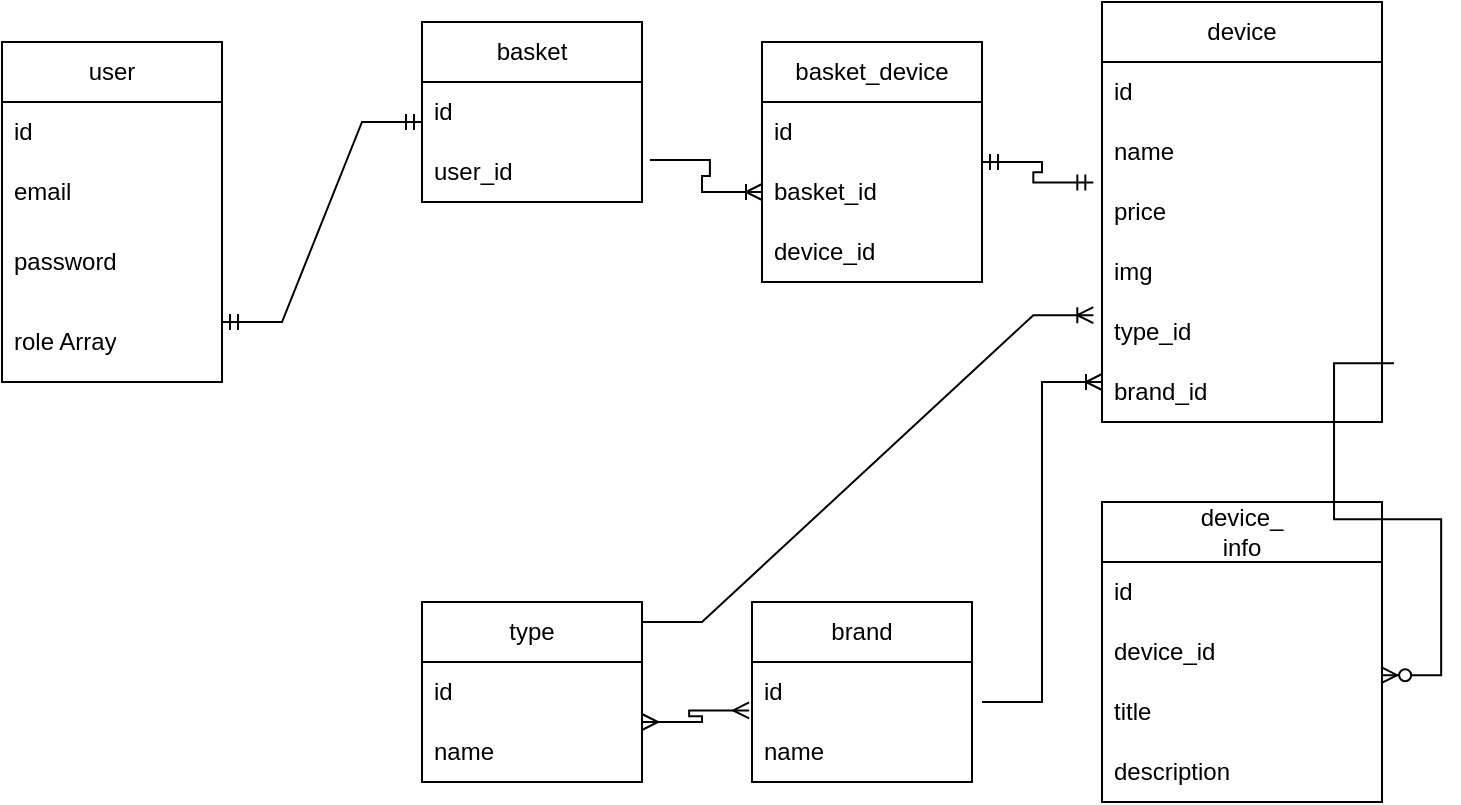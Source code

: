 <mxfile version="21.0.2" type="github">
  <diagram id="R2lEEEUBdFMjLlhIrx00" name="Page-1">
    <mxGraphModel dx="1050" dy="537" grid="1" gridSize="10" guides="1" tooltips="1" connect="1" arrows="1" fold="1" page="1" pageScale="1" pageWidth="850" pageHeight="1100" math="0" shadow="0" extFonts="Permanent Marker^https://fonts.googleapis.com/css?family=Permanent+Marker">
      <root>
        <mxCell id="0" />
        <mxCell id="1" parent="0" />
        <mxCell id="kpCSLhj9JUauESfHcitx-1" value="user" style="swimlane;fontStyle=0;childLayout=stackLayout;horizontal=1;startSize=30;horizontalStack=0;resizeParent=1;resizeParentMax=0;resizeLast=0;collapsible=1;marginBottom=0;whiteSpace=wrap;html=1;" vertex="1" parent="1">
          <mxGeometry x="50" y="270" width="110" height="170" as="geometry" />
        </mxCell>
        <mxCell id="kpCSLhj9JUauESfHcitx-2" value="id" style="text;strokeColor=none;fillColor=none;align=left;verticalAlign=middle;spacingLeft=4;spacingRight=4;overflow=hidden;points=[[0,0.5],[1,0.5]];portConstraint=eastwest;rotatable=0;whiteSpace=wrap;html=1;" vertex="1" parent="kpCSLhj9JUauESfHcitx-1">
          <mxGeometry y="30" width="110" height="30" as="geometry" />
        </mxCell>
        <mxCell id="kpCSLhj9JUauESfHcitx-3" value="email" style="text;strokeColor=none;fillColor=none;align=left;verticalAlign=middle;spacingLeft=4;spacingRight=4;overflow=hidden;points=[[0,0.5],[1,0.5]];portConstraint=eastwest;rotatable=0;whiteSpace=wrap;html=1;" vertex="1" parent="kpCSLhj9JUauESfHcitx-1">
          <mxGeometry y="60" width="110" height="30" as="geometry" />
        </mxCell>
        <mxCell id="kpCSLhj9JUauESfHcitx-4" value="password" style="text;strokeColor=none;fillColor=none;align=left;verticalAlign=middle;spacingLeft=4;spacingRight=4;overflow=hidden;points=[[0,0.5],[1,0.5]];portConstraint=eastwest;rotatable=0;whiteSpace=wrap;html=1;" vertex="1" parent="kpCSLhj9JUauESfHcitx-1">
          <mxGeometry y="90" width="110" height="40" as="geometry" />
        </mxCell>
        <mxCell id="kpCSLhj9JUauESfHcitx-7" value="role Array" style="text;strokeColor=none;fillColor=none;align=left;verticalAlign=middle;spacingLeft=4;spacingRight=4;overflow=hidden;points=[[0,0.5],[1,0.5]];portConstraint=eastwest;rotatable=0;whiteSpace=wrap;html=1;" vertex="1" parent="kpCSLhj9JUauESfHcitx-1">
          <mxGeometry y="130" width="110" height="40" as="geometry" />
        </mxCell>
        <mxCell id="kpCSLhj9JUauESfHcitx-8" value="basket" style="swimlane;fontStyle=0;childLayout=stackLayout;horizontal=1;startSize=30;horizontalStack=0;resizeParent=1;resizeParentMax=0;resizeLast=0;collapsible=1;marginBottom=0;whiteSpace=wrap;html=1;" vertex="1" parent="1">
          <mxGeometry x="260" y="260" width="110" height="90" as="geometry" />
        </mxCell>
        <mxCell id="kpCSLhj9JUauESfHcitx-9" value="id" style="text;strokeColor=none;fillColor=none;align=left;verticalAlign=middle;spacingLeft=4;spacingRight=4;overflow=hidden;points=[[0,0.5],[1,0.5]];portConstraint=eastwest;rotatable=0;whiteSpace=wrap;html=1;" vertex="1" parent="kpCSLhj9JUauESfHcitx-8">
          <mxGeometry y="30" width="110" height="30" as="geometry" />
        </mxCell>
        <mxCell id="kpCSLhj9JUauESfHcitx-10" value="user_id" style="text;strokeColor=none;fillColor=none;align=left;verticalAlign=middle;spacingLeft=4;spacingRight=4;overflow=hidden;points=[[0,0.5],[1,0.5]];portConstraint=eastwest;rotatable=0;whiteSpace=wrap;html=1;" vertex="1" parent="kpCSLhj9JUauESfHcitx-8">
          <mxGeometry y="60" width="110" height="30" as="geometry" />
        </mxCell>
        <mxCell id="kpCSLhj9JUauESfHcitx-16" value="basket_device" style="swimlane;fontStyle=0;childLayout=stackLayout;horizontal=1;startSize=30;horizontalStack=0;resizeParent=1;resizeParentMax=0;resizeLast=0;collapsible=1;marginBottom=0;whiteSpace=wrap;html=1;" vertex="1" parent="1">
          <mxGeometry x="430" y="270" width="110" height="120" as="geometry" />
        </mxCell>
        <mxCell id="kpCSLhj9JUauESfHcitx-17" value="id&lt;span style=&quot;white-space: pre;&quot;&gt;	&lt;/span&gt;&lt;span style=&quot;white-space: pre;&quot;&gt;	&lt;/span&gt;" style="text;strokeColor=none;fillColor=none;align=left;verticalAlign=middle;spacingLeft=4;spacingRight=4;overflow=hidden;points=[[0,0.5],[1,0.5]];portConstraint=eastwest;rotatable=0;whiteSpace=wrap;html=1;" vertex="1" parent="kpCSLhj9JUauESfHcitx-16">
          <mxGeometry y="30" width="110" height="30" as="geometry" />
        </mxCell>
        <mxCell id="kpCSLhj9JUauESfHcitx-18" value="basket_id" style="text;strokeColor=none;fillColor=none;align=left;verticalAlign=middle;spacingLeft=4;spacingRight=4;overflow=hidden;points=[[0,0.5],[1,0.5]];portConstraint=eastwest;rotatable=0;whiteSpace=wrap;html=1;" vertex="1" parent="kpCSLhj9JUauESfHcitx-16">
          <mxGeometry y="60" width="110" height="30" as="geometry" />
        </mxCell>
        <mxCell id="kpCSLhj9JUauESfHcitx-19" value="device_id" style="text;strokeColor=none;fillColor=none;align=left;verticalAlign=middle;spacingLeft=4;spacingRight=4;overflow=hidden;points=[[0,0.5],[1,0.5]];portConstraint=eastwest;rotatable=0;whiteSpace=wrap;html=1;" vertex="1" parent="kpCSLhj9JUauESfHcitx-16">
          <mxGeometry y="90" width="110" height="30" as="geometry" />
        </mxCell>
        <mxCell id="kpCSLhj9JUauESfHcitx-24" value="device" style="swimlane;fontStyle=0;childLayout=stackLayout;horizontal=1;startSize=30;horizontalStack=0;resizeParent=1;resizeParentMax=0;resizeLast=0;collapsible=1;marginBottom=0;whiteSpace=wrap;html=1;" vertex="1" parent="1">
          <mxGeometry x="600" y="250" width="140" height="210" as="geometry" />
        </mxCell>
        <mxCell id="kpCSLhj9JUauESfHcitx-25" value="id" style="text;strokeColor=none;fillColor=none;align=left;verticalAlign=middle;spacingLeft=4;spacingRight=4;overflow=hidden;points=[[0,0.5],[1,0.5]];portConstraint=eastwest;rotatable=0;whiteSpace=wrap;html=1;" vertex="1" parent="kpCSLhj9JUauESfHcitx-24">
          <mxGeometry y="30" width="140" height="30" as="geometry" />
        </mxCell>
        <mxCell id="kpCSLhj9JUauESfHcitx-26" value="name" style="text;strokeColor=none;fillColor=none;align=left;verticalAlign=middle;spacingLeft=4;spacingRight=4;overflow=hidden;points=[[0,0.5],[1,0.5]];portConstraint=eastwest;rotatable=0;whiteSpace=wrap;html=1;" vertex="1" parent="kpCSLhj9JUauESfHcitx-24">
          <mxGeometry y="60" width="140" height="30" as="geometry" />
        </mxCell>
        <mxCell id="kpCSLhj9JUauESfHcitx-27" value="price" style="text;strokeColor=none;fillColor=none;align=left;verticalAlign=middle;spacingLeft=4;spacingRight=4;overflow=hidden;points=[[0,0.5],[1,0.5]];portConstraint=eastwest;rotatable=0;whiteSpace=wrap;html=1;" vertex="1" parent="kpCSLhj9JUauESfHcitx-24">
          <mxGeometry y="90" width="140" height="30" as="geometry" />
        </mxCell>
        <mxCell id="kpCSLhj9JUauESfHcitx-32" value="img" style="text;strokeColor=none;fillColor=none;align=left;verticalAlign=middle;spacingLeft=4;spacingRight=4;overflow=hidden;points=[[0,0.5],[1,0.5]];portConstraint=eastwest;rotatable=0;whiteSpace=wrap;html=1;" vertex="1" parent="kpCSLhj9JUauESfHcitx-24">
          <mxGeometry y="120" width="140" height="30" as="geometry" />
        </mxCell>
        <mxCell id="kpCSLhj9JUauESfHcitx-37" value="type_id" style="text;strokeColor=none;fillColor=none;align=left;verticalAlign=middle;spacingLeft=4;spacingRight=4;overflow=hidden;points=[[0,0.5],[1,0.5]];portConstraint=eastwest;rotatable=0;whiteSpace=wrap;html=1;" vertex="1" parent="kpCSLhj9JUauESfHcitx-24">
          <mxGeometry y="150" width="140" height="30" as="geometry" />
        </mxCell>
        <mxCell id="kpCSLhj9JUauESfHcitx-38" value="brand_id" style="text;strokeColor=none;fillColor=none;align=left;verticalAlign=middle;spacingLeft=4;spacingRight=4;overflow=hidden;points=[[0,0.5],[1,0.5]];portConstraint=eastwest;rotatable=0;whiteSpace=wrap;html=1;" vertex="1" parent="kpCSLhj9JUauESfHcitx-24">
          <mxGeometry y="180" width="140" height="30" as="geometry" />
        </mxCell>
        <mxCell id="kpCSLhj9JUauESfHcitx-39" value="device_&lt;br&gt;info" style="swimlane;fontStyle=0;childLayout=stackLayout;horizontal=1;startSize=30;horizontalStack=0;resizeParent=1;resizeParentMax=0;resizeLast=0;collapsible=1;marginBottom=0;whiteSpace=wrap;html=1;" vertex="1" parent="1">
          <mxGeometry x="600" y="500" width="140" height="150" as="geometry" />
        </mxCell>
        <mxCell id="kpCSLhj9JUauESfHcitx-40" value="id" style="text;strokeColor=none;fillColor=none;align=left;verticalAlign=middle;spacingLeft=4;spacingRight=4;overflow=hidden;points=[[0,0.5],[1,0.5]];portConstraint=eastwest;rotatable=0;whiteSpace=wrap;html=1;" vertex="1" parent="kpCSLhj9JUauESfHcitx-39">
          <mxGeometry y="30" width="140" height="30" as="geometry" />
        </mxCell>
        <mxCell id="kpCSLhj9JUauESfHcitx-41" value="device_id" style="text;strokeColor=none;fillColor=none;align=left;verticalAlign=middle;spacingLeft=4;spacingRight=4;overflow=hidden;points=[[0,0.5],[1,0.5]];portConstraint=eastwest;rotatable=0;whiteSpace=wrap;html=1;" vertex="1" parent="kpCSLhj9JUauESfHcitx-39">
          <mxGeometry y="60" width="140" height="30" as="geometry" />
        </mxCell>
        <mxCell id="kpCSLhj9JUauESfHcitx-42" value="title" style="text;strokeColor=none;fillColor=none;align=left;verticalAlign=middle;spacingLeft=4;spacingRight=4;overflow=hidden;points=[[0,0.5],[1,0.5]];portConstraint=eastwest;rotatable=0;whiteSpace=wrap;html=1;" vertex="1" parent="kpCSLhj9JUauESfHcitx-39">
          <mxGeometry y="90" width="140" height="30" as="geometry" />
        </mxCell>
        <mxCell id="kpCSLhj9JUauESfHcitx-43" value="description" style="text;strokeColor=none;fillColor=none;align=left;verticalAlign=middle;spacingLeft=4;spacingRight=4;overflow=hidden;points=[[0,0.5],[1,0.5]];portConstraint=eastwest;rotatable=0;whiteSpace=wrap;html=1;" vertex="1" parent="kpCSLhj9JUauESfHcitx-39">
          <mxGeometry y="120" width="140" height="30" as="geometry" />
        </mxCell>
        <mxCell id="kpCSLhj9JUauESfHcitx-46" value="type" style="swimlane;fontStyle=0;childLayout=stackLayout;horizontal=1;startSize=30;horizontalStack=0;resizeParent=1;resizeParentMax=0;resizeLast=0;collapsible=1;marginBottom=0;whiteSpace=wrap;html=1;" vertex="1" parent="1">
          <mxGeometry x="260" y="550" width="110" height="90" as="geometry" />
        </mxCell>
        <mxCell id="kpCSLhj9JUauESfHcitx-47" value="id" style="text;strokeColor=none;fillColor=none;align=left;verticalAlign=middle;spacingLeft=4;spacingRight=4;overflow=hidden;points=[[0,0.5],[1,0.5]];portConstraint=eastwest;rotatable=0;whiteSpace=wrap;html=1;" vertex="1" parent="kpCSLhj9JUauESfHcitx-46">
          <mxGeometry y="30" width="110" height="30" as="geometry" />
        </mxCell>
        <mxCell id="kpCSLhj9JUauESfHcitx-48" value="name" style="text;strokeColor=none;fillColor=none;align=left;verticalAlign=middle;spacingLeft=4;spacingRight=4;overflow=hidden;points=[[0,0.5],[1,0.5]];portConstraint=eastwest;rotatable=0;whiteSpace=wrap;html=1;" vertex="1" parent="kpCSLhj9JUauESfHcitx-46">
          <mxGeometry y="60" width="110" height="30" as="geometry" />
        </mxCell>
        <mxCell id="kpCSLhj9JUauESfHcitx-52" value="brand" style="swimlane;fontStyle=0;childLayout=stackLayout;horizontal=1;startSize=30;horizontalStack=0;resizeParent=1;resizeParentMax=0;resizeLast=0;collapsible=1;marginBottom=0;whiteSpace=wrap;html=1;" vertex="1" parent="1">
          <mxGeometry x="425" y="550" width="110" height="90" as="geometry" />
        </mxCell>
        <mxCell id="kpCSLhj9JUauESfHcitx-53" value="id" style="text;strokeColor=none;fillColor=none;align=left;verticalAlign=middle;spacingLeft=4;spacingRight=4;overflow=hidden;points=[[0,0.5],[1,0.5]];portConstraint=eastwest;rotatable=0;whiteSpace=wrap;html=1;" vertex="1" parent="kpCSLhj9JUauESfHcitx-52">
          <mxGeometry y="30" width="110" height="30" as="geometry" />
        </mxCell>
        <mxCell id="kpCSLhj9JUauESfHcitx-54" value="name" style="text;strokeColor=none;fillColor=none;align=left;verticalAlign=middle;spacingLeft=4;spacingRight=4;overflow=hidden;points=[[0,0.5],[1,0.5]];portConstraint=eastwest;rotatable=0;whiteSpace=wrap;html=1;" vertex="1" parent="kpCSLhj9JUauESfHcitx-52">
          <mxGeometry y="60" width="110" height="30" as="geometry" />
        </mxCell>
        <mxCell id="kpCSLhj9JUauESfHcitx-55" value="" style="edgeStyle=entityRelationEdgeStyle;fontSize=12;html=1;endArrow=ERmandOne;startArrow=ERmandOne;rounded=0;" edge="1" parent="1">
          <mxGeometry width="100" height="100" relative="1" as="geometry">
            <mxPoint x="160" y="410" as="sourcePoint" />
            <mxPoint x="260" y="310" as="targetPoint" />
          </mxGeometry>
        </mxCell>
        <mxCell id="kpCSLhj9JUauESfHcitx-56" value="" style="edgeStyle=entityRelationEdgeStyle;fontSize=12;html=1;endArrow=ERoneToMany;rounded=0;entryX=-0.031;entryY=0.22;entryDx=0;entryDy=0;entryPerimeter=0;" edge="1" parent="1" target="kpCSLhj9JUauESfHcitx-37">
          <mxGeometry width="100" height="100" relative="1" as="geometry">
            <mxPoint x="370" y="560" as="sourcePoint" />
            <mxPoint x="590" y="420" as="targetPoint" />
          </mxGeometry>
        </mxCell>
        <mxCell id="kpCSLhj9JUauESfHcitx-57" value="" style="edgeStyle=entityRelationEdgeStyle;fontSize=12;html=1;endArrow=ERoneToMany;rounded=0;" edge="1" parent="1">
          <mxGeometry width="100" height="100" relative="1" as="geometry">
            <mxPoint x="540" y="600" as="sourcePoint" />
            <mxPoint x="600" y="440" as="targetPoint" />
          </mxGeometry>
        </mxCell>
        <mxCell id="kpCSLhj9JUauESfHcitx-58" value="" style="edgeStyle=entityRelationEdgeStyle;fontSize=12;html=1;endArrow=ERmany;startArrow=ERmany;rounded=0;entryX=-0.013;entryY=0.807;entryDx=0;entryDy=0;entryPerimeter=0;" edge="1" parent="1" target="kpCSLhj9JUauESfHcitx-53">
          <mxGeometry width="100" height="100" relative="1" as="geometry">
            <mxPoint x="370" y="610" as="sourcePoint" />
            <mxPoint x="470" y="510" as="targetPoint" />
          </mxGeometry>
        </mxCell>
        <mxCell id="kpCSLhj9JUauESfHcitx-59" value="" style="edgeStyle=entityRelationEdgeStyle;fontSize=12;html=1;endArrow=ERzeroToMany;endFill=1;rounded=0;entryX=0.997;entryY=0.887;entryDx=0;entryDy=0;entryPerimeter=0;exitX=1.043;exitY=0.02;exitDx=0;exitDy=0;exitPerimeter=0;" edge="1" parent="1" source="kpCSLhj9JUauESfHcitx-38" target="kpCSLhj9JUauESfHcitx-41">
          <mxGeometry width="100" height="100" relative="1" as="geometry">
            <mxPoint x="750" y="430" as="sourcePoint" />
            <mxPoint x="470" y="390" as="targetPoint" />
          </mxGeometry>
        </mxCell>
        <mxCell id="kpCSLhj9JUauESfHcitx-60" value="" style="edgeStyle=entityRelationEdgeStyle;fontSize=12;html=1;endArrow=ERoneToMany;rounded=0;exitX=1.036;exitY=0.3;exitDx=0;exitDy=0;exitPerimeter=0;entryX=0;entryY=0.5;entryDx=0;entryDy=0;" edge="1" parent="1" source="kpCSLhj9JUauESfHcitx-10" target="kpCSLhj9JUauESfHcitx-18">
          <mxGeometry width="100" height="100" relative="1" as="geometry">
            <mxPoint x="370" y="490" as="sourcePoint" />
            <mxPoint x="470" y="390" as="targetPoint" />
          </mxGeometry>
        </mxCell>
        <mxCell id="kpCSLhj9JUauESfHcitx-61" value="" style="edgeStyle=entityRelationEdgeStyle;fontSize=12;html=1;endArrow=ERmandOne;startArrow=ERmandOne;rounded=0;entryX=-0.031;entryY=0.007;entryDx=0;entryDy=0;entryPerimeter=0;exitX=1;exitY=0;exitDx=0;exitDy=0;exitPerimeter=0;" edge="1" parent="1" source="kpCSLhj9JUauESfHcitx-18" target="kpCSLhj9JUauESfHcitx-27">
          <mxGeometry width="100" height="100" relative="1" as="geometry">
            <mxPoint x="370" y="490" as="sourcePoint" />
            <mxPoint x="470" y="390" as="targetPoint" />
          </mxGeometry>
        </mxCell>
      </root>
    </mxGraphModel>
  </diagram>
</mxfile>
